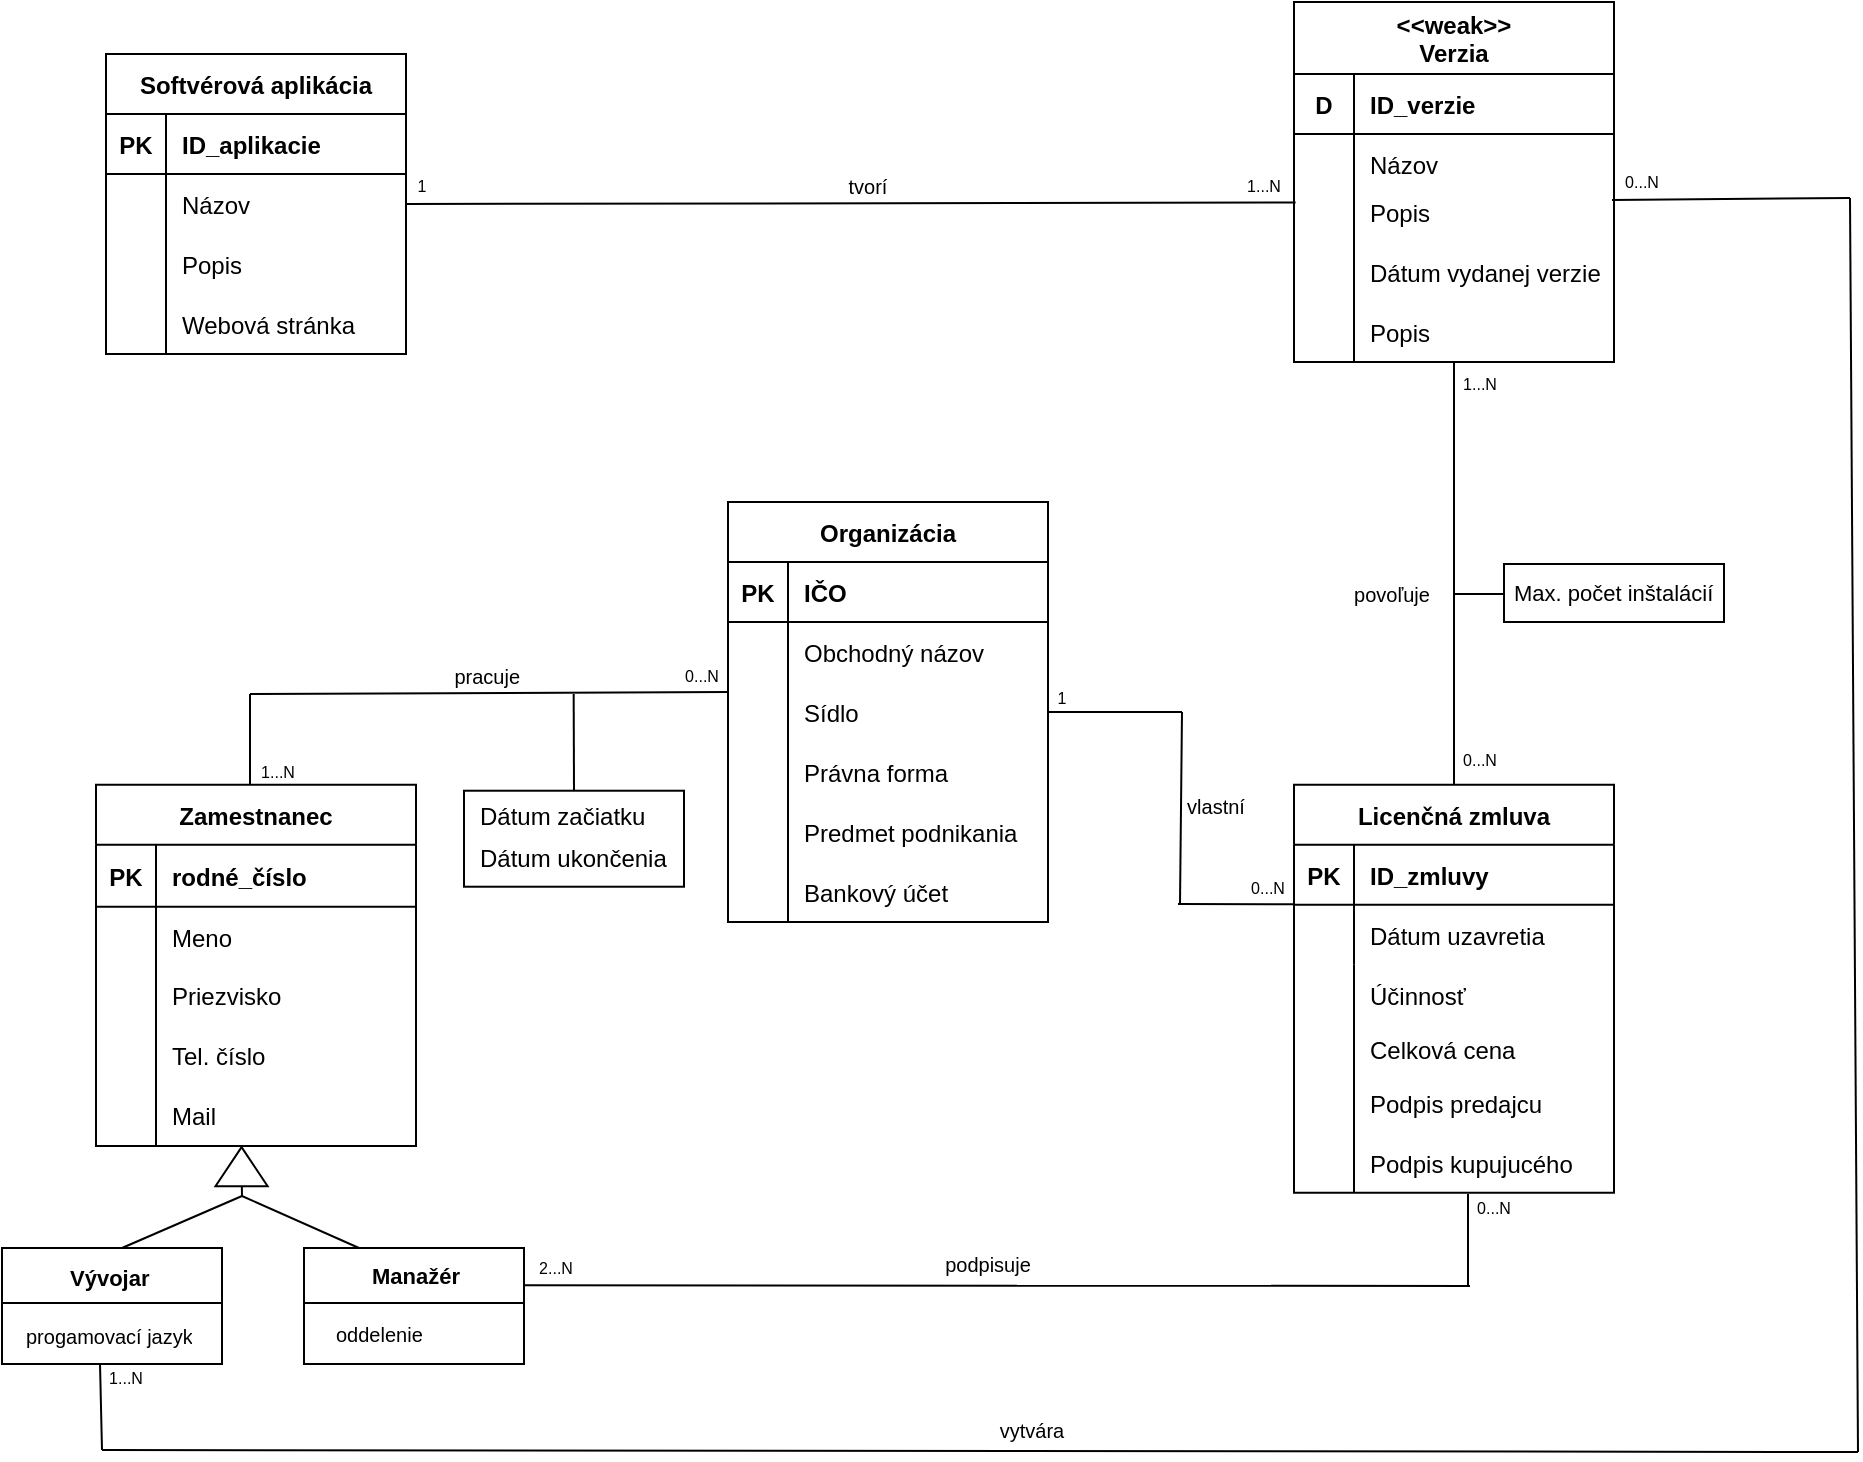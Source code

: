 <mxfile version="20.8.22" type="device"><diagram id="R2lEEEUBdFMjLlhIrx00" name="Page-1"><mxGraphModel dx="1728" dy="972" grid="0" gridSize="10" guides="1" tooltips="1" connect="1" arrows="1" fold="1" page="1" pageScale="1" pageWidth="1100" pageHeight="850" background="none" math="0" shadow="0" extFonts="Permanent Marker^https://fonts.googleapis.com/css?family=Permanent+Marker"><root><mxCell id="0"/><mxCell id="1" parent="0"/><mxCell id="C-vyLk0tnHw3VtMMgP7b-2" value="Softvérová aplikácia" style="shape=table;startSize=30;container=1;collapsible=1;childLayout=tableLayout;fixedRows=1;rowLines=0;fontStyle=1;align=center;resizeLast=1;" parent="1" vertex="1"><mxGeometry x="138" y="87" width="150" height="150" as="geometry"/></mxCell><mxCell id="C-vyLk0tnHw3VtMMgP7b-3" value="" style="shape=partialRectangle;collapsible=0;dropTarget=0;pointerEvents=0;fillColor=none;points=[[0,0.5],[1,0.5]];portConstraint=eastwest;top=0;left=0;right=0;bottom=1;" parent="C-vyLk0tnHw3VtMMgP7b-2" vertex="1"><mxGeometry y="30" width="150" height="30" as="geometry"/></mxCell><mxCell id="C-vyLk0tnHw3VtMMgP7b-4" value="PK" style="shape=partialRectangle;overflow=hidden;connectable=0;fillColor=none;top=0;left=0;bottom=0;right=0;fontStyle=1;" parent="C-vyLk0tnHw3VtMMgP7b-3" vertex="1"><mxGeometry width="30" height="30" as="geometry"><mxRectangle width="30" height="30" as="alternateBounds"/></mxGeometry></mxCell><mxCell id="C-vyLk0tnHw3VtMMgP7b-5" value="ID_aplikacie" style="shape=partialRectangle;overflow=hidden;connectable=0;fillColor=none;top=0;left=0;bottom=0;right=0;align=left;spacingLeft=6;fontStyle=1;" parent="C-vyLk0tnHw3VtMMgP7b-3" vertex="1"><mxGeometry x="30" width="120" height="30" as="geometry"><mxRectangle width="120" height="30" as="alternateBounds"/></mxGeometry></mxCell><mxCell id="C-vyLk0tnHw3VtMMgP7b-9" value="" style="shape=partialRectangle;collapsible=0;dropTarget=0;pointerEvents=0;fillColor=none;points=[[0,0.5],[1,0.5]];portConstraint=eastwest;top=0;left=0;right=0;bottom=0;" parent="C-vyLk0tnHw3VtMMgP7b-2" vertex="1"><mxGeometry y="60" width="150" height="30" as="geometry"/></mxCell><mxCell id="C-vyLk0tnHw3VtMMgP7b-10" value="" style="shape=partialRectangle;overflow=hidden;connectable=0;fillColor=none;top=0;left=0;bottom=0;right=0;" parent="C-vyLk0tnHw3VtMMgP7b-9" vertex="1"><mxGeometry width="30" height="30" as="geometry"><mxRectangle width="30" height="30" as="alternateBounds"/></mxGeometry></mxCell><mxCell id="C-vyLk0tnHw3VtMMgP7b-11" value="Názov" style="shape=partialRectangle;overflow=hidden;connectable=0;fillColor=none;top=0;left=0;bottom=0;right=0;align=left;spacingLeft=6;" parent="C-vyLk0tnHw3VtMMgP7b-9" vertex="1"><mxGeometry x="30" width="120" height="30" as="geometry"><mxRectangle width="120" height="30" as="alternateBounds"/></mxGeometry></mxCell><mxCell id="C-vyLk0tnHw3VtMMgP7b-23" value="&#10;&lt;&lt;weak&gt;&gt;&#10;Verzia&#10;" style="shape=table;startSize=36;container=1;collapsible=1;childLayout=tableLayout;fixedRows=1;rowLines=0;fontStyle=1;align=center;resizeLast=1;" parent="1" vertex="1"><mxGeometry x="732" y="61" width="160" height="180" as="geometry"/></mxCell><mxCell id="C-vyLk0tnHw3VtMMgP7b-24" value="" style="shape=partialRectangle;collapsible=0;dropTarget=0;pointerEvents=0;fillColor=none;points=[[0,0.5],[1,0.5]];portConstraint=eastwest;top=0;left=0;right=0;bottom=1;" parent="C-vyLk0tnHw3VtMMgP7b-23" vertex="1"><mxGeometry y="36" width="160" height="30" as="geometry"/></mxCell><mxCell id="C-vyLk0tnHw3VtMMgP7b-25" value="D" style="shape=partialRectangle;overflow=hidden;connectable=0;fillColor=none;top=0;left=0;bottom=0;right=0;fontStyle=1;" parent="C-vyLk0tnHw3VtMMgP7b-24" vertex="1"><mxGeometry width="30" height="30" as="geometry"><mxRectangle width="30" height="30" as="alternateBounds"/></mxGeometry></mxCell><mxCell id="C-vyLk0tnHw3VtMMgP7b-26" value="ID_verzie" style="shape=partialRectangle;overflow=hidden;connectable=0;fillColor=none;top=0;left=0;bottom=0;right=0;align=left;spacingLeft=6;fontStyle=1;" parent="C-vyLk0tnHw3VtMMgP7b-24" vertex="1"><mxGeometry x="30" width="130" height="30" as="geometry"><mxRectangle width="130" height="30" as="alternateBounds"/></mxGeometry></mxCell><mxCell id="C-vyLk0tnHw3VtMMgP7b-27" value="" style="shape=partialRectangle;collapsible=0;dropTarget=0;pointerEvents=0;fillColor=none;points=[[0,0.5],[1,0.5]];portConstraint=eastwest;top=0;left=0;right=0;bottom=0;" parent="C-vyLk0tnHw3VtMMgP7b-23" vertex="1"><mxGeometry y="66" width="160" height="30" as="geometry"/></mxCell><mxCell id="C-vyLk0tnHw3VtMMgP7b-28" value="" style="shape=partialRectangle;overflow=hidden;connectable=0;fillColor=none;top=0;left=0;bottom=0;right=0;" parent="C-vyLk0tnHw3VtMMgP7b-27" vertex="1"><mxGeometry width="30" height="30" as="geometry"><mxRectangle width="30" height="30" as="alternateBounds"/></mxGeometry></mxCell><mxCell id="C-vyLk0tnHw3VtMMgP7b-29" value="Názov" style="shape=partialRectangle;overflow=hidden;connectable=0;fillColor=none;top=0;left=0;bottom=0;right=0;align=left;spacingLeft=6;" parent="C-vyLk0tnHw3VtMMgP7b-27" vertex="1"><mxGeometry x="30" width="130" height="30" as="geometry"><mxRectangle width="130" height="30" as="alternateBounds"/></mxGeometry></mxCell><mxCell id="2JlyalTe3PaME6LXj1eE-3" value="Popis" style="shape=partialRectangle;overflow=hidden;connectable=0;fillColor=none;top=0;left=0;bottom=0;right=0;align=left;spacingLeft=6;" parent="1" vertex="1"><mxGeometry x="762" y="151" width="100" height="30" as="geometry"><mxRectangle width="220" height="30" as="alternateBounds"/></mxGeometry></mxCell><mxCell id="2JlyalTe3PaME6LXj1eE-4" value="Popis" style="shape=partialRectangle;overflow=hidden;connectable=0;fillColor=none;top=0;left=0;bottom=0;right=0;align=left;spacingLeft=6;" parent="1" vertex="1"><mxGeometry x="168" y="177" width="120" height="30" as="geometry"><mxRectangle width="220" height="30" as="alternateBounds"/></mxGeometry></mxCell><mxCell id="2JlyalTe3PaME6LXj1eE-5" value="Webová stránka" style="shape=partialRectangle;overflow=hidden;connectable=0;fillColor=none;top=0;left=0;bottom=0;right=0;align=left;spacingLeft=6;" parent="1" vertex="1"><mxGeometry x="168" y="207" width="120" height="30" as="geometry"><mxRectangle width="220" height="30" as="alternateBounds"/></mxGeometry></mxCell><mxCell id="2JlyalTe3PaME6LXj1eE-8" value="Dátum vydanej verzie" style="shape=partialRectangle;overflow=hidden;connectable=0;fillColor=none;top=0;left=0;bottom=0;right=0;align=left;spacingLeft=6;" parent="1" vertex="1"><mxGeometry x="762" y="181" width="130" height="30" as="geometry"><mxRectangle width="220" height="30" as="alternateBounds"/></mxGeometry></mxCell><mxCell id="2JlyalTe3PaME6LXj1eE-9" value="Popis" style="shape=partialRectangle;overflow=hidden;connectable=0;fillColor=none;top=0;left=0;bottom=0;right=0;align=left;spacingLeft=6;" parent="1" vertex="1"><mxGeometry x="762" y="211" width="100" height="30" as="geometry"><mxRectangle width="220" height="30" as="alternateBounds"/></mxGeometry></mxCell><mxCell id="2JlyalTe3PaME6LXj1eE-20" value="Organizácia" style="shape=table;startSize=30;container=1;collapsible=1;childLayout=tableLayout;fixedRows=1;rowLines=0;fontStyle=1;align=center;resizeLast=1;" parent="1" vertex="1"><mxGeometry x="449" y="311" width="160" height="210" as="geometry"/></mxCell><mxCell id="2JlyalTe3PaME6LXj1eE-21" value="" style="shape=partialRectangle;collapsible=0;dropTarget=0;pointerEvents=0;fillColor=none;points=[[0,0.5],[1,0.5]];portConstraint=eastwest;top=0;left=0;right=0;bottom=1;" parent="2JlyalTe3PaME6LXj1eE-20" vertex="1"><mxGeometry y="30" width="160" height="30" as="geometry"/></mxCell><mxCell id="2JlyalTe3PaME6LXj1eE-22" value="PK" style="shape=partialRectangle;overflow=hidden;connectable=0;fillColor=none;top=0;left=0;bottom=0;right=0;fontStyle=1;" parent="2JlyalTe3PaME6LXj1eE-21" vertex="1"><mxGeometry width="30" height="30" as="geometry"><mxRectangle width="30" height="30" as="alternateBounds"/></mxGeometry></mxCell><mxCell id="2JlyalTe3PaME6LXj1eE-23" value="IČO" style="shape=partialRectangle;overflow=hidden;connectable=0;fillColor=none;top=0;left=0;bottom=0;right=0;align=left;spacingLeft=6;fontStyle=1;" parent="2JlyalTe3PaME6LXj1eE-21" vertex="1"><mxGeometry x="30" width="130" height="30" as="geometry"><mxRectangle width="130" height="30" as="alternateBounds"/></mxGeometry></mxCell><mxCell id="2JlyalTe3PaME6LXj1eE-24" value="" style="shape=partialRectangle;collapsible=0;dropTarget=0;pointerEvents=0;fillColor=none;points=[[0,0.5],[1,0.5]];portConstraint=eastwest;top=0;left=0;right=0;bottom=0;" parent="2JlyalTe3PaME6LXj1eE-20" vertex="1"><mxGeometry y="60" width="160" height="30" as="geometry"/></mxCell><mxCell id="2JlyalTe3PaME6LXj1eE-25" value="" style="shape=partialRectangle;overflow=hidden;connectable=0;fillColor=none;top=0;left=0;bottom=0;right=0;" parent="2JlyalTe3PaME6LXj1eE-24" vertex="1"><mxGeometry width="30" height="30" as="geometry"><mxRectangle width="30" height="30" as="alternateBounds"/></mxGeometry></mxCell><mxCell id="2JlyalTe3PaME6LXj1eE-26" value="Obchodný názov" style="shape=partialRectangle;overflow=hidden;connectable=0;fillColor=none;top=0;left=0;bottom=0;right=0;align=left;spacingLeft=6;" parent="2JlyalTe3PaME6LXj1eE-24" vertex="1"><mxGeometry x="30" width="130" height="30" as="geometry"><mxRectangle width="130" height="30" as="alternateBounds"/></mxGeometry></mxCell><mxCell id="2JlyalTe3PaME6LXj1eE-27" value="Sídlo" style="shape=partialRectangle;overflow=hidden;connectable=0;fillColor=none;top=0;left=0;bottom=0;right=0;align=left;spacingLeft=6;" parent="1" vertex="1"><mxGeometry x="479" y="401" width="100" height="30" as="geometry"><mxRectangle width="220" height="30" as="alternateBounds"/></mxGeometry></mxCell><mxCell id="2JlyalTe3PaME6LXj1eE-28" value="Právna forma" style="shape=partialRectangle;overflow=hidden;connectable=0;fillColor=none;top=0;left=0;bottom=0;right=0;align=left;spacingLeft=6;" parent="1" vertex="1"><mxGeometry x="479" y="431" width="130" height="30" as="geometry"><mxRectangle width="220" height="30" as="alternateBounds"/></mxGeometry></mxCell><mxCell id="2JlyalTe3PaME6LXj1eE-29" value="Predmet podnikania" style="shape=partialRectangle;overflow=hidden;connectable=0;fillColor=none;top=0;left=0;bottom=0;right=0;align=left;spacingLeft=6;" parent="1" vertex="1"><mxGeometry x="479" y="461" width="130" height="30" as="geometry"><mxRectangle width="220" height="30" as="alternateBounds"/></mxGeometry></mxCell><mxCell id="2JlyalTe3PaME6LXj1eE-30" value="Bankový účet" style="shape=partialRectangle;overflow=hidden;connectable=0;fillColor=none;top=0;left=0;bottom=0;right=0;align=left;spacingLeft=6;" parent="1" vertex="1"><mxGeometry x="479" y="491" width="130" height="30" as="geometry"><mxRectangle width="220" height="30" as="alternateBounds"/></mxGeometry></mxCell><mxCell id="2JlyalTe3PaME6LXj1eE-31" value="Licenčná zmluva" style="shape=table;startSize=30;container=1;collapsible=1;childLayout=tableLayout;fixedRows=1;rowLines=0;fontStyle=1;align=center;resizeLast=1;" parent="1" vertex="1"><mxGeometry x="732" y="452.36" width="160" height="204" as="geometry"/></mxCell><mxCell id="2JlyalTe3PaME6LXj1eE-32" value="" style="shape=partialRectangle;collapsible=0;dropTarget=0;pointerEvents=0;fillColor=none;points=[[0,0.5],[1,0.5]];portConstraint=eastwest;top=0;left=0;right=0;bottom=1;" parent="2JlyalTe3PaME6LXj1eE-31" vertex="1"><mxGeometry y="30" width="160" height="30" as="geometry"/></mxCell><mxCell id="2JlyalTe3PaME6LXj1eE-33" value="PK" style="shape=partialRectangle;overflow=hidden;connectable=0;fillColor=none;top=0;left=0;bottom=0;right=0;fontStyle=1;" parent="2JlyalTe3PaME6LXj1eE-32" vertex="1"><mxGeometry width="30" height="30" as="geometry"><mxRectangle width="30" height="30" as="alternateBounds"/></mxGeometry></mxCell><mxCell id="2JlyalTe3PaME6LXj1eE-34" value="ID_zmluvy" style="shape=partialRectangle;overflow=hidden;connectable=0;fillColor=none;top=0;left=0;bottom=0;right=0;align=left;spacingLeft=6;fontStyle=1;" parent="2JlyalTe3PaME6LXj1eE-32" vertex="1"><mxGeometry x="30" width="130" height="30" as="geometry"><mxRectangle width="130" height="30" as="alternateBounds"/></mxGeometry></mxCell><mxCell id="2JlyalTe3PaME6LXj1eE-35" value="" style="shape=partialRectangle;collapsible=0;dropTarget=0;pointerEvents=0;fillColor=none;points=[[0,0.5],[1,0.5]];portConstraint=eastwest;top=0;left=0;right=0;bottom=0;" parent="2JlyalTe3PaME6LXj1eE-31" vertex="1"><mxGeometry y="60" width="160" height="30" as="geometry"/></mxCell><mxCell id="2JlyalTe3PaME6LXj1eE-36" value="" style="shape=partialRectangle;overflow=hidden;connectable=0;fillColor=none;top=0;left=0;bottom=0;right=0;" parent="2JlyalTe3PaME6LXj1eE-35" vertex="1"><mxGeometry width="30" height="30" as="geometry"><mxRectangle width="30" height="30" as="alternateBounds"/></mxGeometry></mxCell><mxCell id="2JlyalTe3PaME6LXj1eE-37" value="Dátum uzavretia" style="shape=partialRectangle;overflow=hidden;connectable=0;fillColor=none;top=0;left=0;bottom=0;right=0;align=left;spacingLeft=6;" parent="2JlyalTe3PaME6LXj1eE-35" vertex="1"><mxGeometry x="30" width="130" height="30" as="geometry"><mxRectangle width="130" height="30" as="alternateBounds"/></mxGeometry></mxCell><mxCell id="2JlyalTe3PaME6LXj1eE-38" value="Účinnosť " style="shape=partialRectangle;overflow=hidden;connectable=0;fillColor=none;top=0;left=0;bottom=0;right=0;align=left;spacingLeft=6;" parent="1" vertex="1"><mxGeometry x="762" y="542.36" width="100" height="30" as="geometry"><mxRectangle width="220" height="30" as="alternateBounds"/></mxGeometry></mxCell><mxCell id="2JlyalTe3PaME6LXj1eE-41" value="Celková cena" style="shape=partialRectangle;overflow=hidden;connectable=0;fillColor=none;top=0;left=0;bottom=0;right=0;align=left;spacingLeft=6;" parent="1" vertex="1"><mxGeometry x="762" y="569.36" width="130" height="30" as="geometry"><mxRectangle width="220" height="30" as="alternateBounds"/></mxGeometry></mxCell><mxCell id="2JlyalTe3PaME6LXj1eE-42" value="Podpis predajcu" style="shape=partialRectangle;overflow=hidden;connectable=0;fillColor=none;top=0;left=0;bottom=0;right=0;align=left;spacingLeft=6;" parent="1" vertex="1"><mxGeometry x="762" y="596.36" width="130" height="30" as="geometry"><mxRectangle width="220" height="30" as="alternateBounds"/></mxGeometry></mxCell><mxCell id="2JlyalTe3PaME6LXj1eE-43" value="Podpis kupujucého" style="shape=partialRectangle;overflow=hidden;connectable=0;fillColor=none;top=0;left=0;bottom=0;right=0;align=left;spacingLeft=6;" parent="1" vertex="1"><mxGeometry x="762" y="626.36" width="130" height="30" as="geometry"><mxRectangle width="220" height="30" as="alternateBounds"/></mxGeometry></mxCell><mxCell id="2JlyalTe3PaME6LXj1eE-44" value="Zamestnanec" style="shape=table;startSize=30;container=1;collapsible=1;childLayout=tableLayout;fixedRows=1;rowLines=0;fontStyle=1;align=center;resizeLast=1;strokeColor=default;fontColor=default;" parent="1" vertex="1"><mxGeometry x="133" y="452.36" width="160" height="180.636" as="geometry"/></mxCell><mxCell id="2JlyalTe3PaME6LXj1eE-45" value="" style="shape=partialRectangle;collapsible=0;dropTarget=0;pointerEvents=0;fillColor=none;points=[[0,0.5],[1,0.5]];portConstraint=eastwest;top=0;left=0;right=0;bottom=1;" parent="2JlyalTe3PaME6LXj1eE-44" vertex="1"><mxGeometry y="30" width="160" height="31" as="geometry"/></mxCell><mxCell id="2JlyalTe3PaME6LXj1eE-46" value="PK" style="shape=partialRectangle;overflow=hidden;connectable=0;fillColor=none;top=0;left=0;bottom=0;right=0;fontStyle=1;" parent="2JlyalTe3PaME6LXj1eE-45" vertex="1"><mxGeometry width="30" height="31" as="geometry"><mxRectangle width="30" height="31" as="alternateBounds"/></mxGeometry></mxCell><mxCell id="2JlyalTe3PaME6LXj1eE-47" value="rodné_číslo" style="shape=partialRectangle;overflow=hidden;connectable=0;fillColor=none;top=0;left=0;bottom=0;right=0;align=left;spacingLeft=6;fontStyle=1;strokeColor=default;fontColor=default;" parent="2JlyalTe3PaME6LXj1eE-45" vertex="1"><mxGeometry x="30" width="130" height="31" as="geometry"><mxRectangle width="130" height="31" as="alternateBounds"/></mxGeometry></mxCell><mxCell id="2JlyalTe3PaME6LXj1eE-48" value="" style="shape=partialRectangle;collapsible=0;dropTarget=0;pointerEvents=0;fillColor=none;points=[[0,0.5],[1,0.5]];portConstraint=eastwest;top=0;left=0;right=0;bottom=0;" parent="2JlyalTe3PaME6LXj1eE-44" vertex="1"><mxGeometry y="61" width="160" height="30" as="geometry"/></mxCell><mxCell id="2JlyalTe3PaME6LXj1eE-49" value="" style="shape=partialRectangle;overflow=hidden;connectable=0;fillColor=none;top=0;left=0;bottom=0;right=0;" parent="2JlyalTe3PaME6LXj1eE-48" vertex="1"><mxGeometry width="30" height="30" as="geometry"><mxRectangle width="30" height="30" as="alternateBounds"/></mxGeometry></mxCell><mxCell id="2JlyalTe3PaME6LXj1eE-50" value="Meno" style="shape=partialRectangle;overflow=hidden;connectable=0;fillColor=none;top=0;left=0;bottom=0;right=0;align=left;spacingLeft=6;strokeColor=default;fontColor=default;" parent="2JlyalTe3PaME6LXj1eE-48" vertex="1"><mxGeometry x="30" width="130" height="30" as="geometry"><mxRectangle width="130" height="30" as="alternateBounds"/></mxGeometry></mxCell><mxCell id="2JlyalTe3PaME6LXj1eE-51" value="Priezvisko" style="shape=partialRectangle;overflow=hidden;connectable=0;fillColor=none;top=0;left=0;bottom=0;right=0;align=left;spacingLeft=6;" parent="1" vertex="1"><mxGeometry x="163" y="542.36" width="100" height="30" as="geometry"><mxRectangle width="220" height="30" as="alternateBounds"/></mxGeometry></mxCell><mxCell id="2JlyalTe3PaME6LXj1eE-52" value="Tel. číslo" style="shape=partialRectangle;overflow=hidden;connectable=0;fillColor=none;top=0;left=0;bottom=0;right=0;align=left;spacingLeft=6;" parent="1" vertex="1"><mxGeometry x="163" y="572.36" width="130" height="30" as="geometry"><mxRectangle width="220" height="30" as="alternateBounds"/></mxGeometry></mxCell><mxCell id="2JlyalTe3PaME6LXj1eE-53" value="Mail" style="shape=partialRectangle;overflow=hidden;connectable=0;fillColor=none;top=0;left=0;bottom=0;right=0;align=left;spacingLeft=6;" parent="1" vertex="1"><mxGeometry x="163" y="602.36" width="100" height="30" as="geometry"><mxRectangle width="220" height="30" as="alternateBounds"/></mxGeometry></mxCell><mxCell id="2JlyalTe3PaME6LXj1eE-96" value="" style="rounded=0;whiteSpace=wrap;html=1;fontSize=11;fontColor=#000000;fillColor=default;strokeColor=default;" parent="1" vertex="1"><mxGeometry x="317" y="455.36" width="110" height="48" as="geometry"/></mxCell><mxCell id="2JlyalTe3PaME6LXj1eE-97" value="Dátum začiatku" style="shape=partialRectangle;overflow=hidden;connectable=0;fillColor=none;top=0;left=0;bottom=0;right=0;align=left;spacingLeft=6;strokeColor=default;fontColor=default;" parent="1" vertex="1"><mxGeometry x="317" y="452.36" width="117" height="30" as="geometry"><mxRectangle width="130" height="30" as="alternateBounds"/></mxGeometry></mxCell><mxCell id="2JlyalTe3PaME6LXj1eE-98" value="Dátum ukončenia" style="shape=partialRectangle;overflow=hidden;connectable=0;fillColor=none;top=0;left=0;bottom=0;right=0;align=left;spacingLeft=6;direction=south;strokeColor=default;fontColor=default;" parent="1" vertex="1"><mxGeometry x="317" y="478.36" width="110" height="20" as="geometry"><mxRectangle width="130" height="30" as="alternateBounds"/></mxGeometry></mxCell><mxCell id="t6zc2Y0pGSr76nCJBhDy-6" value="" style="rounded=0;whiteSpace=wrap;html=1;fontSize=11;fontColor=#000000;fillColor=default;strokeColor=default;" parent="1" vertex="1"><mxGeometry x="837" y="342" width="110" height="29" as="geometry"/></mxCell><mxCell id="t6zc2Y0pGSr76nCJBhDy-13" value="Max. počet inštalácií" style="shape=partialRectangle;overflow=hidden;connectable=0;fillColor=none;top=0;left=0;bottom=0;right=0;align=left;spacingLeft=6;fontSize=11;" parent="1" vertex="1"><mxGeometry x="834" y="347" width="120" height="18" as="geometry"><mxRectangle width="220" height="30" as="alternateBounds"/></mxGeometry></mxCell><mxCell id="EiT7xjR_YRgmxhWgY8Wl-16" value="" style="rounded=0;whiteSpace=wrap;html=1;fontSize=11;fontColor=#000000;fillColor=default;strokeColor=default;" vertex="1" parent="1"><mxGeometry x="86" y="684" width="110" height="58" as="geometry"/></mxCell><mxCell id="EiT7xjR_YRgmxhWgY8Wl-19" value="" style="endArrow=none;html=1;rounded=0;exitX=0;exitY=0.25;exitDx=0;exitDy=0;entryX=1;entryY=0.25;entryDx=0;entryDy=0;" edge="1" parent="1"><mxGeometry width="50" height="50" relative="1" as="geometry"><mxPoint x="86" y="711.5" as="sourcePoint"/><mxPoint x="196" y="711.5" as="targetPoint"/></mxGeometry></mxCell><mxCell id="EiT7xjR_YRgmxhWgY8Wl-21" value="&lt;h1 style=&quot;font-size: 11px;&quot;&gt;&lt;font style=&quot;font-size: 11px;&quot;&gt;Vývojar&lt;/font&gt;&lt;/h1&gt;" style="text;html=1;strokeColor=none;fillColor=none;spacing=5;spacingTop=-20;whiteSpace=wrap;overflow=hidden;rounded=0;fontSize=11;" vertex="1" parent="1"><mxGeometry x="115" y="696" width="63" height="38" as="geometry"/></mxCell><mxCell id="EiT7xjR_YRgmxhWgY8Wl-22" value="&lt;h1&gt;&lt;font style=&quot;font-size: 10px; font-weight: normal;&quot;&gt;progamovací jazyk&lt;/font&gt;&lt;/h1&gt;" style="text;html=1;strokeColor=none;fillColor=none;spacing=5;spacingTop=-20;whiteSpace=wrap;overflow=hidden;rounded=0;fontSize=11;fontStyle=0" vertex="1" parent="1"><mxGeometry x="93" y="707" width="117" height="51" as="geometry"/></mxCell><mxCell id="EiT7xjR_YRgmxhWgY8Wl-23" value="" style="rounded=0;whiteSpace=wrap;html=1;fontSize=11;fontColor=#000000;fillColor=default;strokeColor=default;" vertex="1" parent="1"><mxGeometry x="237" y="684" width="110" height="58" as="geometry"/></mxCell><mxCell id="EiT7xjR_YRgmxhWgY8Wl-24" value="" style="endArrow=none;html=1;rounded=0;exitX=0;exitY=0.25;exitDx=0;exitDy=0;entryX=1;entryY=0.25;entryDx=0;entryDy=0;" edge="1" parent="1"><mxGeometry width="50" height="50" relative="1" as="geometry"><mxPoint x="237" y="711.5" as="sourcePoint"/><mxPoint x="347" y="711.5" as="targetPoint"/></mxGeometry></mxCell><mxCell id="EiT7xjR_YRgmxhWgY8Wl-25" value="&lt;h1 style=&quot;font-size: 11px;&quot;&gt;Manažér&lt;/h1&gt;" style="text;html=1;strokeColor=none;fillColor=none;spacing=5;spacingTop=-20;whiteSpace=wrap;overflow=hidden;rounded=0;fontSize=11;" vertex="1" parent="1"><mxGeometry x="266" y="695" width="63" height="39" as="geometry"/></mxCell><mxCell id="EiT7xjR_YRgmxhWgY8Wl-26" value="&lt;h1&gt;&lt;font style=&quot;font-size: 10px; font-weight: normal;&quot;&gt;oddelenie&lt;/font&gt;&lt;/h1&gt;" style="text;html=1;strokeColor=none;fillColor=none;spacing=5;spacingTop=-20;whiteSpace=wrap;overflow=hidden;rounded=0;fontSize=11;fontStyle=0" vertex="1" parent="1"><mxGeometry x="248" y="706" width="117" height="31" as="geometry"/></mxCell><mxCell id="EiT7xjR_YRgmxhWgY8Wl-27" value="" style="endArrow=none;html=1;rounded=0;fontSize=10;" edge="1" parent="1"><mxGeometry width="50" height="50" relative="1" as="geometry"><mxPoint x="210" y="452.36" as="sourcePoint"/><mxPoint x="210" y="407" as="targetPoint"/></mxGeometry></mxCell><mxCell id="EiT7xjR_YRgmxhWgY8Wl-28" value="" style="endArrow=none;html=1;rounded=0;fontSize=10;" edge="1" parent="1"><mxGeometry width="50" height="50" relative="1" as="geometry"><mxPoint x="449" y="406" as="sourcePoint"/><mxPoint x="210" y="407" as="targetPoint"/></mxGeometry></mxCell><mxCell id="EiT7xjR_YRgmxhWgY8Wl-29" value="" style="endArrow=none;html=1;rounded=0;fontSize=10;" edge="1" parent="1"><mxGeometry width="50" height="50" relative="1" as="geometry"><mxPoint x="372" y="455" as="sourcePoint"/><mxPoint x="371.83" y="407" as="targetPoint"/></mxGeometry></mxCell><mxCell id="EiT7xjR_YRgmxhWgY8Wl-30" value="" style="endArrow=none;html=1;rounded=0;fontSize=10;" edge="1" parent="1"><mxGeometry width="50" height="50" relative="1" as="geometry"><mxPoint x="146" y="684" as="sourcePoint"/><mxPoint x="206" y="658" as="targetPoint"/></mxGeometry></mxCell><mxCell id="EiT7xjR_YRgmxhWgY8Wl-31" value="" style="endArrow=none;html=1;rounded=0;fontSize=10;exitX=0.25;exitY=0;exitDx=0;exitDy=0;" edge="1" parent="1" source="EiT7xjR_YRgmxhWgY8Wl-23"><mxGeometry width="50" height="50" relative="1" as="geometry"><mxPoint x="288" y="684" as="sourcePoint"/><mxPoint x="206" y="658" as="targetPoint"/></mxGeometry></mxCell><mxCell id="EiT7xjR_YRgmxhWgY8Wl-32" value="" style="endArrow=none;html=1;rounded=0;fontSize=10;" edge="1" parent="1" target="EiT7xjR_YRgmxhWgY8Wl-50"><mxGeometry width="50" height="50" relative="1" as="geometry"><mxPoint x="206" y="658" as="sourcePoint"/><mxPoint x="206" y="641" as="targetPoint"/></mxGeometry></mxCell><mxCell id="EiT7xjR_YRgmxhWgY8Wl-33" value="" style="endArrow=none;html=1;rounded=0;fontSize=10;exitX=0.5;exitY=0;exitDx=0;exitDy=0;entryX=0.5;entryY=1;entryDx=0;entryDy=0;" edge="1" parent="1" source="2JlyalTe3PaME6LXj1eE-31" target="C-vyLk0tnHw3VtMMgP7b-23"><mxGeometry width="50" height="50" relative="1" as="geometry"><mxPoint x="810" y="398" as="sourcePoint"/><mxPoint x="799" y="260" as="targetPoint"/></mxGeometry></mxCell><mxCell id="EiT7xjR_YRgmxhWgY8Wl-34" value="" style="endArrow=none;html=1;rounded=0;fontSize=10;" edge="1" parent="1"><mxGeometry width="50" height="50" relative="1" as="geometry"><mxPoint x="812" y="357" as="sourcePoint"/><mxPoint x="837" y="357" as="targetPoint"/></mxGeometry></mxCell><mxCell id="EiT7xjR_YRgmxhWgY8Wl-35" value="" style="endArrow=none;html=1;rounded=0;fontSize=10;exitX=1;exitY=0.5;exitDx=0;exitDy=0;entryX=0.005;entryY=1.141;entryDx=0;entryDy=0;entryPerimeter=0;" edge="1" parent="1" source="C-vyLk0tnHw3VtMMgP7b-9" target="C-vyLk0tnHw3VtMMgP7b-27"><mxGeometry width="50" height="50" relative="1" as="geometry"><mxPoint x="691" y="389" as="sourcePoint"/><mxPoint x="741" y="339" as="targetPoint"/></mxGeometry></mxCell><mxCell id="EiT7xjR_YRgmxhWgY8Wl-37" value="" style="endArrow=none;html=1;rounded=0;fontSize=10;exitX=0.359;exitY=0.686;exitDx=0;exitDy=0;exitPerimeter=0;" edge="1" parent="1" source="EiT7xjR_YRgmxhWgY8Wl-22"><mxGeometry width="50" height="50" relative="1" as="geometry"><mxPoint x="146" y="770" as="sourcePoint"/><mxPoint x="136" y="785" as="targetPoint"/></mxGeometry></mxCell><mxCell id="EiT7xjR_YRgmxhWgY8Wl-38" value="" style="endArrow=none;html=1;rounded=0;fontSize=10;" edge="1" parent="1"><mxGeometry width="50" height="50" relative="1" as="geometry"><mxPoint x="136" y="785" as="sourcePoint"/><mxPoint x="1014" y="786" as="targetPoint"/></mxGeometry></mxCell><mxCell id="EiT7xjR_YRgmxhWgY8Wl-39" value="" style="endArrow=none;html=1;rounded=0;fontSize=10;" edge="1" parent="1"><mxGeometry width="50" height="50" relative="1" as="geometry"><mxPoint x="1014" y="786" as="sourcePoint"/><mxPoint x="1010" y="159" as="targetPoint"/></mxGeometry></mxCell><mxCell id="EiT7xjR_YRgmxhWgY8Wl-40" value="" style="endArrow=none;html=1;rounded=0;fontSize=10;" edge="1" parent="1"><mxGeometry width="50" height="50" relative="1" as="geometry"><mxPoint x="891" y="160" as="sourcePoint"/><mxPoint x="1010" y="159" as="targetPoint"/></mxGeometry></mxCell><mxCell id="EiT7xjR_YRgmxhWgY8Wl-41" value="" style="endArrow=none;html=1;rounded=0;fontSize=10;exitX=0.998;exitY=0.321;exitDx=0;exitDy=0;exitPerimeter=0;" edge="1" parent="1" source="EiT7xjR_YRgmxhWgY8Wl-23"><mxGeometry width="50" height="50" relative="1" as="geometry"><mxPoint x="840" y="487" as="sourcePoint"/><mxPoint x="820" y="703" as="targetPoint"/></mxGeometry></mxCell><mxCell id="EiT7xjR_YRgmxhWgY8Wl-42" value="" style="endArrow=none;html=1;rounded=0;fontSize=10;" edge="1" parent="1"><mxGeometry width="50" height="50" relative="1" as="geometry"><mxPoint x="819" y="703" as="sourcePoint"/><mxPoint x="819" y="657" as="targetPoint"/></mxGeometry></mxCell><mxCell id="EiT7xjR_YRgmxhWgY8Wl-43" value="" style="endArrow=none;html=1;rounded=0;fontSize=10;exitX=0;exitY=0.991;exitDx=0;exitDy=0;exitPerimeter=0;" edge="1" parent="1" source="2JlyalTe3PaME6LXj1eE-32"><mxGeometry width="50" height="50" relative="1" as="geometry"><mxPoint x="850" y="515" as="sourcePoint"/><mxPoint x="674" y="512" as="targetPoint"/></mxGeometry></mxCell><mxCell id="EiT7xjR_YRgmxhWgY8Wl-44" value="" style="endArrow=none;html=1;rounded=0;fontSize=10;" edge="1" parent="1"><mxGeometry width="50" height="50" relative="1" as="geometry"><mxPoint x="675" y="512" as="sourcePoint"/><mxPoint x="676" y="416" as="targetPoint"/></mxGeometry></mxCell><mxCell id="EiT7xjR_YRgmxhWgY8Wl-45" value="" style="endArrow=none;html=1;rounded=0;fontSize=10;entryX=1;entryY=0.5;entryDx=0;entryDy=0;" edge="1" parent="1" target="2JlyalTe3PaME6LXj1eE-20"><mxGeometry width="50" height="50" relative="1" as="geometry"><mxPoint x="676" y="416" as="sourcePoint"/><mxPoint x="893" y="482" as="targetPoint"/></mxGeometry></mxCell><mxCell id="EiT7xjR_YRgmxhWgY8Wl-46" value="pracuje&amp;nbsp;" style="text;html=1;strokeColor=none;fillColor=none;align=center;verticalAlign=middle;whiteSpace=wrap;rounded=0;fontSize=10;" vertex="1" parent="1"><mxGeometry x="300" y="383" width="60" height="30" as="geometry"/></mxCell><mxCell id="EiT7xjR_YRgmxhWgY8Wl-47" value="vlastní" style="text;html=1;strokeColor=none;fillColor=none;align=center;verticalAlign=middle;whiteSpace=wrap;rounded=0;fontSize=10;" vertex="1" parent="1"><mxGeometry x="663" y="448.36" width="60" height="30" as="geometry"/></mxCell><mxCell id="EiT7xjR_YRgmxhWgY8Wl-48" value="podpisuje" style="text;html=1;strokeColor=none;fillColor=none;align=center;verticalAlign=middle;whiteSpace=wrap;rounded=0;fontSize=10;" vertex="1" parent="1"><mxGeometry x="549" y="677" width="60" height="30" as="geometry"/></mxCell><mxCell id="EiT7xjR_YRgmxhWgY8Wl-50" value="" style="triangle;whiteSpace=wrap;html=1;fontSize=10;rotation=-90;" vertex="1" parent="1"><mxGeometry x="196" y="630.28" width="19.56" height="26.08" as="geometry"/></mxCell><mxCell id="EiT7xjR_YRgmxhWgY8Wl-51" value="tvorí" style="text;html=1;strokeColor=none;fillColor=none;align=center;verticalAlign=middle;whiteSpace=wrap;rounded=0;fontSize=10;" vertex="1" parent="1"><mxGeometry x="489" y="138" width="60" height="30" as="geometry"/></mxCell><mxCell id="EiT7xjR_YRgmxhWgY8Wl-52" value="povoľuje" style="text;html=1;strokeColor=none;fillColor=none;align=center;verticalAlign=middle;whiteSpace=wrap;rounded=0;fontSize=10;" vertex="1" parent="1"><mxGeometry x="751" y="342" width="60" height="30" as="geometry"/></mxCell><mxCell id="EiT7xjR_YRgmxhWgY8Wl-53" value="vytvára" style="text;html=1;strokeColor=none;fillColor=none;align=center;verticalAlign=middle;whiteSpace=wrap;rounded=0;fontSize=10;" vertex="1" parent="1"><mxGeometry x="571" y="760" width="60" height="30" as="geometry"/></mxCell><mxCell id="EiT7xjR_YRgmxhWgY8Wl-54" value="0...N" style="text;html=1;strokeColor=none;fillColor=none;align=center;verticalAlign=middle;whiteSpace=wrap;rounded=0;fontSize=8;" vertex="1" parent="1"><mxGeometry x="802" y="649" width="60" height="30" as="geometry"/></mxCell><mxCell id="EiT7xjR_YRgmxhWgY8Wl-55" value="2...N" style="text;html=1;strokeColor=none;fillColor=none;align=center;verticalAlign=middle;whiteSpace=wrap;rounded=0;fontSize=8;" vertex="1" parent="1"><mxGeometry x="333" y="679" width="60" height="30" as="geometry"/></mxCell><mxCell id="EiT7xjR_YRgmxhWgY8Wl-56" value="1...N" style="text;html=1;strokeColor=none;fillColor=none;align=center;verticalAlign=middle;whiteSpace=wrap;rounded=0;fontSize=8;" vertex="1" parent="1"><mxGeometry x="118" y="734" width="60" height="30" as="geometry"/></mxCell><mxCell id="EiT7xjR_YRgmxhWgY8Wl-57" value="0...N" style="text;html=1;strokeColor=none;fillColor=none;align=center;verticalAlign=middle;whiteSpace=wrap;rounded=0;fontSize=8;" vertex="1" parent="1"><mxGeometry x="876" y="136" width="60" height="30" as="geometry"/></mxCell><mxCell id="EiT7xjR_YRgmxhWgY8Wl-58" value="0...N" style="text;html=1;strokeColor=none;fillColor=none;align=center;verticalAlign=middle;whiteSpace=wrap;rounded=0;fontSize=8;" vertex="1" parent="1"><mxGeometry x="689" y="489" width="60" height="30" as="geometry"/></mxCell><mxCell id="EiT7xjR_YRgmxhWgY8Wl-59" value="1" style="text;html=1;strokeColor=none;fillColor=none;align=center;verticalAlign=middle;whiteSpace=wrap;rounded=0;fontSize=8;" vertex="1" parent="1"><mxGeometry x="586" y="394" width="60" height="30" as="geometry"/></mxCell><mxCell id="EiT7xjR_YRgmxhWgY8Wl-60" value="0...N" style="text;html=1;strokeColor=none;fillColor=none;align=center;verticalAlign=middle;whiteSpace=wrap;rounded=0;fontSize=8;" vertex="1" parent="1"><mxGeometry x="406" y="383" width="60" height="30" as="geometry"/></mxCell><mxCell id="EiT7xjR_YRgmxhWgY8Wl-61" value="1...N" style="text;html=1;strokeColor=none;fillColor=none;align=center;verticalAlign=middle;whiteSpace=wrap;rounded=0;fontSize=8;" vertex="1" parent="1"><mxGeometry x="194" y="431" width="60" height="30" as="geometry"/></mxCell><mxCell id="EiT7xjR_YRgmxhWgY8Wl-62" value="1" style="text;html=1;strokeColor=none;fillColor=none;align=center;verticalAlign=middle;whiteSpace=wrap;rounded=0;fontSize=8;" vertex="1" parent="1"><mxGeometry x="266" y="138" width="60" height="30" as="geometry"/></mxCell><mxCell id="EiT7xjR_YRgmxhWgY8Wl-63" value="1...N" style="text;html=1;strokeColor=none;fillColor=none;align=center;verticalAlign=middle;whiteSpace=wrap;rounded=0;fontSize=8;" vertex="1" parent="1"><mxGeometry x="687" y="138" width="60" height="30" as="geometry"/></mxCell><mxCell id="EiT7xjR_YRgmxhWgY8Wl-64" value="1...N" style="text;html=1;strokeColor=none;fillColor=none;align=center;verticalAlign=middle;whiteSpace=wrap;rounded=0;fontSize=8;" vertex="1" parent="1"><mxGeometry x="795" y="237" width="60" height="30" as="geometry"/></mxCell><mxCell id="EiT7xjR_YRgmxhWgY8Wl-65" value="0...N" style="text;html=1;strokeColor=none;fillColor=none;align=center;verticalAlign=middle;whiteSpace=wrap;rounded=0;fontSize=8;" vertex="1" parent="1"><mxGeometry x="795" y="425.36" width="60" height="30" as="geometry"/></mxCell><mxCell id="EiT7xjR_YRgmxhWgY8Wl-67" value="" style="endArrow=none;html=1;rounded=0;fontSize=8;" edge="1" parent="1"><mxGeometry width="50" height="50" relative="1" as="geometry"><mxPoint x="168" y="237" as="sourcePoint"/><mxPoint x="168" y="177" as="targetPoint"/></mxGeometry></mxCell><mxCell id="EiT7xjR_YRgmxhWgY8Wl-68" value="" style="endArrow=none;html=1;rounded=0;fontSize=8;" edge="1" parent="1"><mxGeometry width="50" height="50" relative="1" as="geometry"><mxPoint x="762" y="241" as="sourcePoint"/><mxPoint x="762" y="156" as="targetPoint"/></mxGeometry></mxCell><mxCell id="EiT7xjR_YRgmxhWgY8Wl-69" value="" style="endArrow=none;html=1;rounded=0;fontSize=8;" edge="1" parent="1"><mxGeometry width="50" height="50" relative="1" as="geometry"><mxPoint x="479" y="521" as="sourcePoint"/><mxPoint x="479" y="401" as="targetPoint"/></mxGeometry></mxCell><mxCell id="EiT7xjR_YRgmxhWgY8Wl-70" value="" style="endArrow=none;html=1;rounded=0;fontSize=8;" edge="1" parent="1"><mxGeometry width="50" height="50" relative="1" as="geometry"><mxPoint x="762" y="656" as="sourcePoint"/><mxPoint x="762" y="542.36" as="targetPoint"/></mxGeometry></mxCell><mxCell id="EiT7xjR_YRgmxhWgY8Wl-71" value="" style="endArrow=none;html=1;rounded=0;fontSize=8;" edge="1" parent="1"><mxGeometry width="50" height="50" relative="1" as="geometry"><mxPoint x="163" y="633" as="sourcePoint"/><mxPoint x="163" y="513" as="targetPoint"/></mxGeometry></mxCell></root></mxGraphModel></diagram></mxfile>